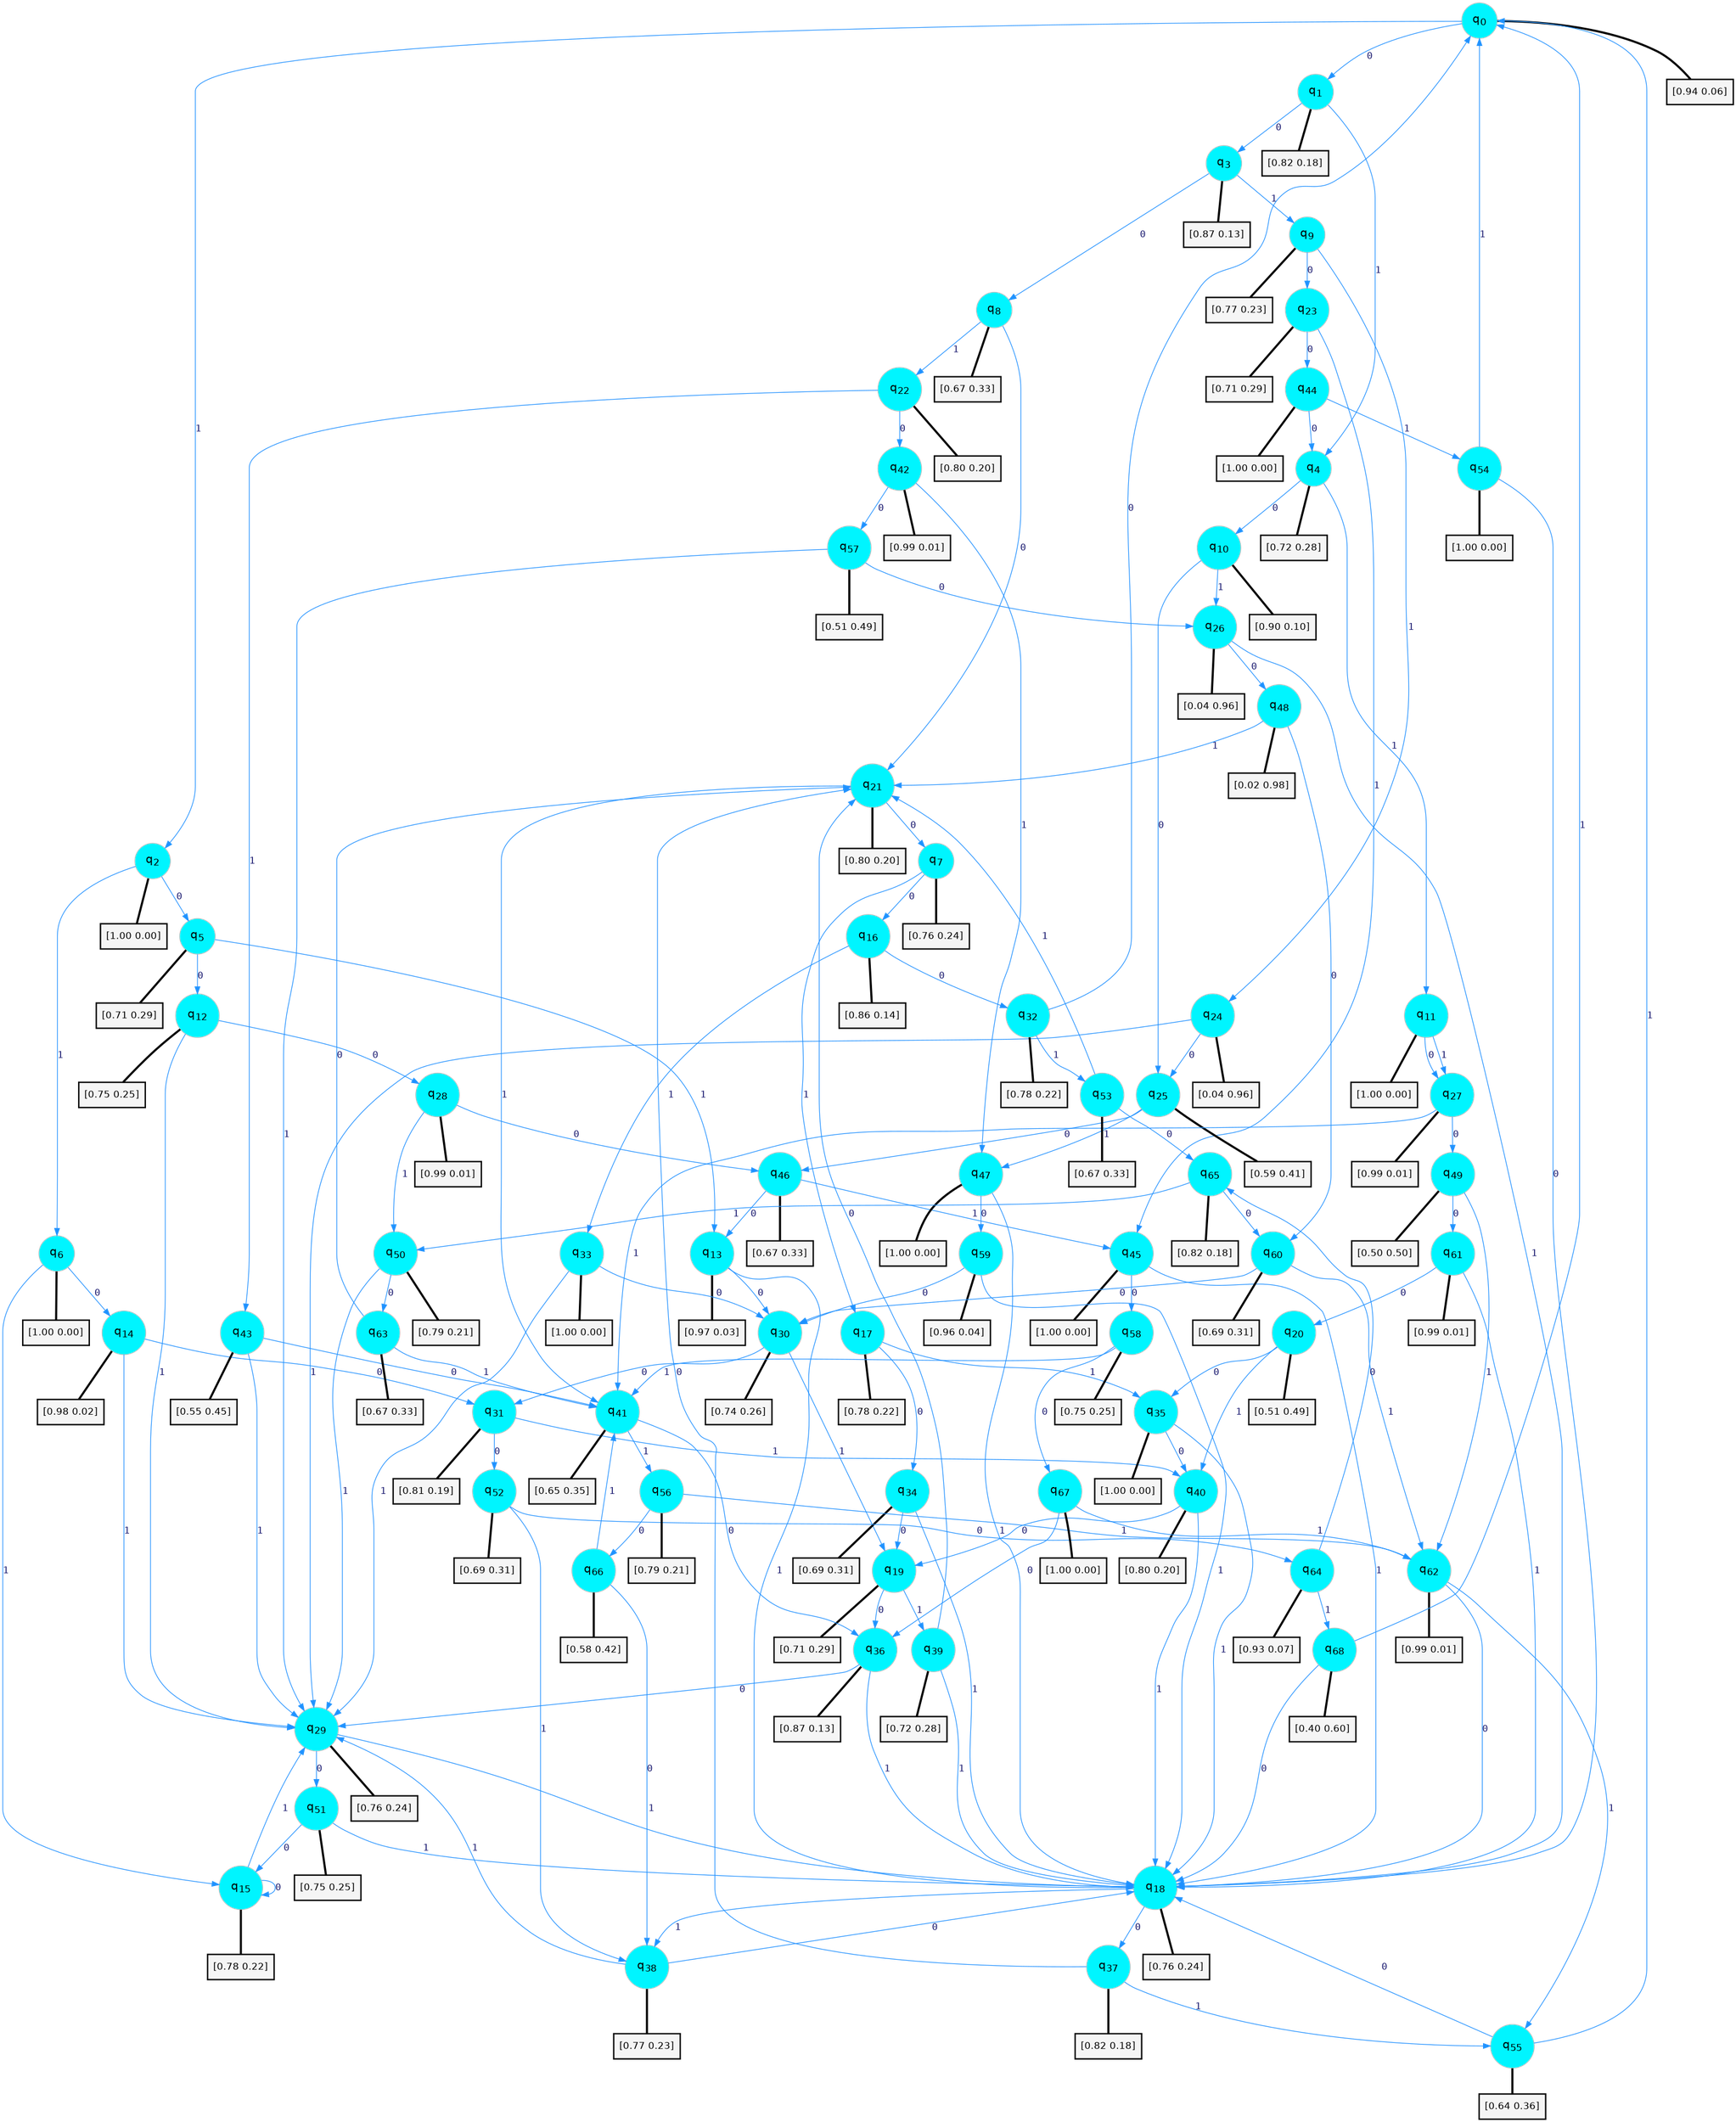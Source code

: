 digraph G {
graph [
bgcolor=transparent, dpi=300, rankdir=TD, size="40,25"];
node [
color=gray, fillcolor=turquoise1, fontcolor=black, fontname=Helvetica, fontsize=16, fontweight=bold, shape=circle, style=filled];
edge [
arrowsize=1, color=dodgerblue1, fontcolor=midnightblue, fontname=courier, fontweight=bold, penwidth=1, style=solid, weight=20];
0[label=<q<SUB>0</SUB>>];
1[label=<q<SUB>1</SUB>>];
2[label=<q<SUB>2</SUB>>];
3[label=<q<SUB>3</SUB>>];
4[label=<q<SUB>4</SUB>>];
5[label=<q<SUB>5</SUB>>];
6[label=<q<SUB>6</SUB>>];
7[label=<q<SUB>7</SUB>>];
8[label=<q<SUB>8</SUB>>];
9[label=<q<SUB>9</SUB>>];
10[label=<q<SUB>10</SUB>>];
11[label=<q<SUB>11</SUB>>];
12[label=<q<SUB>12</SUB>>];
13[label=<q<SUB>13</SUB>>];
14[label=<q<SUB>14</SUB>>];
15[label=<q<SUB>15</SUB>>];
16[label=<q<SUB>16</SUB>>];
17[label=<q<SUB>17</SUB>>];
18[label=<q<SUB>18</SUB>>];
19[label=<q<SUB>19</SUB>>];
20[label=<q<SUB>20</SUB>>];
21[label=<q<SUB>21</SUB>>];
22[label=<q<SUB>22</SUB>>];
23[label=<q<SUB>23</SUB>>];
24[label=<q<SUB>24</SUB>>];
25[label=<q<SUB>25</SUB>>];
26[label=<q<SUB>26</SUB>>];
27[label=<q<SUB>27</SUB>>];
28[label=<q<SUB>28</SUB>>];
29[label=<q<SUB>29</SUB>>];
30[label=<q<SUB>30</SUB>>];
31[label=<q<SUB>31</SUB>>];
32[label=<q<SUB>32</SUB>>];
33[label=<q<SUB>33</SUB>>];
34[label=<q<SUB>34</SUB>>];
35[label=<q<SUB>35</SUB>>];
36[label=<q<SUB>36</SUB>>];
37[label=<q<SUB>37</SUB>>];
38[label=<q<SUB>38</SUB>>];
39[label=<q<SUB>39</SUB>>];
40[label=<q<SUB>40</SUB>>];
41[label=<q<SUB>41</SUB>>];
42[label=<q<SUB>42</SUB>>];
43[label=<q<SUB>43</SUB>>];
44[label=<q<SUB>44</SUB>>];
45[label=<q<SUB>45</SUB>>];
46[label=<q<SUB>46</SUB>>];
47[label=<q<SUB>47</SUB>>];
48[label=<q<SUB>48</SUB>>];
49[label=<q<SUB>49</SUB>>];
50[label=<q<SUB>50</SUB>>];
51[label=<q<SUB>51</SUB>>];
52[label=<q<SUB>52</SUB>>];
53[label=<q<SUB>53</SUB>>];
54[label=<q<SUB>54</SUB>>];
55[label=<q<SUB>55</SUB>>];
56[label=<q<SUB>56</SUB>>];
57[label=<q<SUB>57</SUB>>];
58[label=<q<SUB>58</SUB>>];
59[label=<q<SUB>59</SUB>>];
60[label=<q<SUB>60</SUB>>];
61[label=<q<SUB>61</SUB>>];
62[label=<q<SUB>62</SUB>>];
63[label=<q<SUB>63</SUB>>];
64[label=<q<SUB>64</SUB>>];
65[label=<q<SUB>65</SUB>>];
66[label=<q<SUB>66</SUB>>];
67[label=<q<SUB>67</SUB>>];
68[label=<q<SUB>68</SUB>>];
69[label="[0.94 0.06]", shape=box,fontcolor=black, fontname=Helvetica, fontsize=14, penwidth=2, fillcolor=whitesmoke,color=black];
70[label="[0.82 0.18]", shape=box,fontcolor=black, fontname=Helvetica, fontsize=14, penwidth=2, fillcolor=whitesmoke,color=black];
71[label="[1.00 0.00]", shape=box,fontcolor=black, fontname=Helvetica, fontsize=14, penwidth=2, fillcolor=whitesmoke,color=black];
72[label="[0.87 0.13]", shape=box,fontcolor=black, fontname=Helvetica, fontsize=14, penwidth=2, fillcolor=whitesmoke,color=black];
73[label="[0.72 0.28]", shape=box,fontcolor=black, fontname=Helvetica, fontsize=14, penwidth=2, fillcolor=whitesmoke,color=black];
74[label="[0.71 0.29]", shape=box,fontcolor=black, fontname=Helvetica, fontsize=14, penwidth=2, fillcolor=whitesmoke,color=black];
75[label="[1.00 0.00]", shape=box,fontcolor=black, fontname=Helvetica, fontsize=14, penwidth=2, fillcolor=whitesmoke,color=black];
76[label="[0.76 0.24]", shape=box,fontcolor=black, fontname=Helvetica, fontsize=14, penwidth=2, fillcolor=whitesmoke,color=black];
77[label="[0.67 0.33]", shape=box,fontcolor=black, fontname=Helvetica, fontsize=14, penwidth=2, fillcolor=whitesmoke,color=black];
78[label="[0.77 0.23]", shape=box,fontcolor=black, fontname=Helvetica, fontsize=14, penwidth=2, fillcolor=whitesmoke,color=black];
79[label="[0.90 0.10]", shape=box,fontcolor=black, fontname=Helvetica, fontsize=14, penwidth=2, fillcolor=whitesmoke,color=black];
80[label="[1.00 0.00]", shape=box,fontcolor=black, fontname=Helvetica, fontsize=14, penwidth=2, fillcolor=whitesmoke,color=black];
81[label="[0.75 0.25]", shape=box,fontcolor=black, fontname=Helvetica, fontsize=14, penwidth=2, fillcolor=whitesmoke,color=black];
82[label="[0.97 0.03]", shape=box,fontcolor=black, fontname=Helvetica, fontsize=14, penwidth=2, fillcolor=whitesmoke,color=black];
83[label="[0.98 0.02]", shape=box,fontcolor=black, fontname=Helvetica, fontsize=14, penwidth=2, fillcolor=whitesmoke,color=black];
84[label="[0.78 0.22]", shape=box,fontcolor=black, fontname=Helvetica, fontsize=14, penwidth=2, fillcolor=whitesmoke,color=black];
85[label="[0.86 0.14]", shape=box,fontcolor=black, fontname=Helvetica, fontsize=14, penwidth=2, fillcolor=whitesmoke,color=black];
86[label="[0.78 0.22]", shape=box,fontcolor=black, fontname=Helvetica, fontsize=14, penwidth=2, fillcolor=whitesmoke,color=black];
87[label="[0.76 0.24]", shape=box,fontcolor=black, fontname=Helvetica, fontsize=14, penwidth=2, fillcolor=whitesmoke,color=black];
88[label="[0.71 0.29]", shape=box,fontcolor=black, fontname=Helvetica, fontsize=14, penwidth=2, fillcolor=whitesmoke,color=black];
89[label="[0.51 0.49]", shape=box,fontcolor=black, fontname=Helvetica, fontsize=14, penwidth=2, fillcolor=whitesmoke,color=black];
90[label="[0.80 0.20]", shape=box,fontcolor=black, fontname=Helvetica, fontsize=14, penwidth=2, fillcolor=whitesmoke,color=black];
91[label="[0.80 0.20]", shape=box,fontcolor=black, fontname=Helvetica, fontsize=14, penwidth=2, fillcolor=whitesmoke,color=black];
92[label="[0.71 0.29]", shape=box,fontcolor=black, fontname=Helvetica, fontsize=14, penwidth=2, fillcolor=whitesmoke,color=black];
93[label="[0.04 0.96]", shape=box,fontcolor=black, fontname=Helvetica, fontsize=14, penwidth=2, fillcolor=whitesmoke,color=black];
94[label="[0.59 0.41]", shape=box,fontcolor=black, fontname=Helvetica, fontsize=14, penwidth=2, fillcolor=whitesmoke,color=black];
95[label="[0.04 0.96]", shape=box,fontcolor=black, fontname=Helvetica, fontsize=14, penwidth=2, fillcolor=whitesmoke,color=black];
96[label="[0.99 0.01]", shape=box,fontcolor=black, fontname=Helvetica, fontsize=14, penwidth=2, fillcolor=whitesmoke,color=black];
97[label="[0.99 0.01]", shape=box,fontcolor=black, fontname=Helvetica, fontsize=14, penwidth=2, fillcolor=whitesmoke,color=black];
98[label="[0.76 0.24]", shape=box,fontcolor=black, fontname=Helvetica, fontsize=14, penwidth=2, fillcolor=whitesmoke,color=black];
99[label="[0.74 0.26]", shape=box,fontcolor=black, fontname=Helvetica, fontsize=14, penwidth=2, fillcolor=whitesmoke,color=black];
100[label="[0.81 0.19]", shape=box,fontcolor=black, fontname=Helvetica, fontsize=14, penwidth=2, fillcolor=whitesmoke,color=black];
101[label="[0.78 0.22]", shape=box,fontcolor=black, fontname=Helvetica, fontsize=14, penwidth=2, fillcolor=whitesmoke,color=black];
102[label="[1.00 0.00]", shape=box,fontcolor=black, fontname=Helvetica, fontsize=14, penwidth=2, fillcolor=whitesmoke,color=black];
103[label="[0.69 0.31]", shape=box,fontcolor=black, fontname=Helvetica, fontsize=14, penwidth=2, fillcolor=whitesmoke,color=black];
104[label="[1.00 0.00]", shape=box,fontcolor=black, fontname=Helvetica, fontsize=14, penwidth=2, fillcolor=whitesmoke,color=black];
105[label="[0.87 0.13]", shape=box,fontcolor=black, fontname=Helvetica, fontsize=14, penwidth=2, fillcolor=whitesmoke,color=black];
106[label="[0.82 0.18]", shape=box,fontcolor=black, fontname=Helvetica, fontsize=14, penwidth=2, fillcolor=whitesmoke,color=black];
107[label="[0.77 0.23]", shape=box,fontcolor=black, fontname=Helvetica, fontsize=14, penwidth=2, fillcolor=whitesmoke,color=black];
108[label="[0.72 0.28]", shape=box,fontcolor=black, fontname=Helvetica, fontsize=14, penwidth=2, fillcolor=whitesmoke,color=black];
109[label="[0.80 0.20]", shape=box,fontcolor=black, fontname=Helvetica, fontsize=14, penwidth=2, fillcolor=whitesmoke,color=black];
110[label="[0.65 0.35]", shape=box,fontcolor=black, fontname=Helvetica, fontsize=14, penwidth=2, fillcolor=whitesmoke,color=black];
111[label="[0.99 0.01]", shape=box,fontcolor=black, fontname=Helvetica, fontsize=14, penwidth=2, fillcolor=whitesmoke,color=black];
112[label="[0.55 0.45]", shape=box,fontcolor=black, fontname=Helvetica, fontsize=14, penwidth=2, fillcolor=whitesmoke,color=black];
113[label="[1.00 0.00]", shape=box,fontcolor=black, fontname=Helvetica, fontsize=14, penwidth=2, fillcolor=whitesmoke,color=black];
114[label="[1.00 0.00]", shape=box,fontcolor=black, fontname=Helvetica, fontsize=14, penwidth=2, fillcolor=whitesmoke,color=black];
115[label="[0.67 0.33]", shape=box,fontcolor=black, fontname=Helvetica, fontsize=14, penwidth=2, fillcolor=whitesmoke,color=black];
116[label="[1.00 0.00]", shape=box,fontcolor=black, fontname=Helvetica, fontsize=14, penwidth=2, fillcolor=whitesmoke,color=black];
117[label="[0.02 0.98]", shape=box,fontcolor=black, fontname=Helvetica, fontsize=14, penwidth=2, fillcolor=whitesmoke,color=black];
118[label="[0.50 0.50]", shape=box,fontcolor=black, fontname=Helvetica, fontsize=14, penwidth=2, fillcolor=whitesmoke,color=black];
119[label="[0.79 0.21]", shape=box,fontcolor=black, fontname=Helvetica, fontsize=14, penwidth=2, fillcolor=whitesmoke,color=black];
120[label="[0.75 0.25]", shape=box,fontcolor=black, fontname=Helvetica, fontsize=14, penwidth=2, fillcolor=whitesmoke,color=black];
121[label="[0.69 0.31]", shape=box,fontcolor=black, fontname=Helvetica, fontsize=14, penwidth=2, fillcolor=whitesmoke,color=black];
122[label="[0.67 0.33]", shape=box,fontcolor=black, fontname=Helvetica, fontsize=14, penwidth=2, fillcolor=whitesmoke,color=black];
123[label="[1.00 0.00]", shape=box,fontcolor=black, fontname=Helvetica, fontsize=14, penwidth=2, fillcolor=whitesmoke,color=black];
124[label="[0.64 0.36]", shape=box,fontcolor=black, fontname=Helvetica, fontsize=14, penwidth=2, fillcolor=whitesmoke,color=black];
125[label="[0.79 0.21]", shape=box,fontcolor=black, fontname=Helvetica, fontsize=14, penwidth=2, fillcolor=whitesmoke,color=black];
126[label="[0.51 0.49]", shape=box,fontcolor=black, fontname=Helvetica, fontsize=14, penwidth=2, fillcolor=whitesmoke,color=black];
127[label="[0.75 0.25]", shape=box,fontcolor=black, fontname=Helvetica, fontsize=14, penwidth=2, fillcolor=whitesmoke,color=black];
128[label="[0.96 0.04]", shape=box,fontcolor=black, fontname=Helvetica, fontsize=14, penwidth=2, fillcolor=whitesmoke,color=black];
129[label="[0.69 0.31]", shape=box,fontcolor=black, fontname=Helvetica, fontsize=14, penwidth=2, fillcolor=whitesmoke,color=black];
130[label="[0.99 0.01]", shape=box,fontcolor=black, fontname=Helvetica, fontsize=14, penwidth=2, fillcolor=whitesmoke,color=black];
131[label="[0.99 0.01]", shape=box,fontcolor=black, fontname=Helvetica, fontsize=14, penwidth=2, fillcolor=whitesmoke,color=black];
132[label="[0.67 0.33]", shape=box,fontcolor=black, fontname=Helvetica, fontsize=14, penwidth=2, fillcolor=whitesmoke,color=black];
133[label="[0.93 0.07]", shape=box,fontcolor=black, fontname=Helvetica, fontsize=14, penwidth=2, fillcolor=whitesmoke,color=black];
134[label="[0.82 0.18]", shape=box,fontcolor=black, fontname=Helvetica, fontsize=14, penwidth=2, fillcolor=whitesmoke,color=black];
135[label="[0.58 0.42]", shape=box,fontcolor=black, fontname=Helvetica, fontsize=14, penwidth=2, fillcolor=whitesmoke,color=black];
136[label="[1.00 0.00]", shape=box,fontcolor=black, fontname=Helvetica, fontsize=14, penwidth=2, fillcolor=whitesmoke,color=black];
137[label="[0.40 0.60]", shape=box,fontcolor=black, fontname=Helvetica, fontsize=14, penwidth=2, fillcolor=whitesmoke,color=black];
0->1 [label=0];
0->2 [label=1];
0->69 [arrowhead=none, penwidth=3,color=black];
1->3 [label=0];
1->4 [label=1];
1->70 [arrowhead=none, penwidth=3,color=black];
2->5 [label=0];
2->6 [label=1];
2->71 [arrowhead=none, penwidth=3,color=black];
3->8 [label=0];
3->9 [label=1];
3->72 [arrowhead=none, penwidth=3,color=black];
4->10 [label=0];
4->11 [label=1];
4->73 [arrowhead=none, penwidth=3,color=black];
5->12 [label=0];
5->13 [label=1];
5->74 [arrowhead=none, penwidth=3,color=black];
6->14 [label=0];
6->15 [label=1];
6->75 [arrowhead=none, penwidth=3,color=black];
7->16 [label=0];
7->17 [label=1];
7->76 [arrowhead=none, penwidth=3,color=black];
8->21 [label=0];
8->22 [label=1];
8->77 [arrowhead=none, penwidth=3,color=black];
9->23 [label=0];
9->24 [label=1];
9->78 [arrowhead=none, penwidth=3,color=black];
10->25 [label=0];
10->26 [label=1];
10->79 [arrowhead=none, penwidth=3,color=black];
11->27 [label=0];
11->27 [label=1];
11->80 [arrowhead=none, penwidth=3,color=black];
12->28 [label=0];
12->29 [label=1];
12->81 [arrowhead=none, penwidth=3,color=black];
13->30 [label=0];
13->18 [label=1];
13->82 [arrowhead=none, penwidth=3,color=black];
14->31 [label=0];
14->29 [label=1];
14->83 [arrowhead=none, penwidth=3,color=black];
15->15 [label=0];
15->29 [label=1];
15->84 [arrowhead=none, penwidth=3,color=black];
16->32 [label=0];
16->33 [label=1];
16->85 [arrowhead=none, penwidth=3,color=black];
17->34 [label=0];
17->35 [label=1];
17->86 [arrowhead=none, penwidth=3,color=black];
18->37 [label=0];
18->38 [label=1];
18->87 [arrowhead=none, penwidth=3,color=black];
19->36 [label=0];
19->39 [label=1];
19->88 [arrowhead=none, penwidth=3,color=black];
20->35 [label=0];
20->40 [label=1];
20->89 [arrowhead=none, penwidth=3,color=black];
21->7 [label=0];
21->41 [label=1];
21->90 [arrowhead=none, penwidth=3,color=black];
22->42 [label=0];
22->43 [label=1];
22->91 [arrowhead=none, penwidth=3,color=black];
23->44 [label=0];
23->45 [label=1];
23->92 [arrowhead=none, penwidth=3,color=black];
24->25 [label=0];
24->29 [label=1];
24->93 [arrowhead=none, penwidth=3,color=black];
25->46 [label=0];
25->47 [label=1];
25->94 [arrowhead=none, penwidth=3,color=black];
26->48 [label=0];
26->18 [label=1];
26->95 [arrowhead=none, penwidth=3,color=black];
27->49 [label=0];
27->41 [label=1];
27->96 [arrowhead=none, penwidth=3,color=black];
28->46 [label=0];
28->50 [label=1];
28->97 [arrowhead=none, penwidth=3,color=black];
29->51 [label=0];
29->18 [label=1];
29->98 [arrowhead=none, penwidth=3,color=black];
30->31 [label=0];
30->19 [label=1];
30->99 [arrowhead=none, penwidth=3,color=black];
31->52 [label=0];
31->40 [label=1];
31->100 [arrowhead=none, penwidth=3,color=black];
32->0 [label=0];
32->53 [label=1];
32->101 [arrowhead=none, penwidth=3,color=black];
33->30 [label=0];
33->29 [label=1];
33->102 [arrowhead=none, penwidth=3,color=black];
34->19 [label=0];
34->18 [label=1];
34->103 [arrowhead=none, penwidth=3,color=black];
35->40 [label=0];
35->18 [label=1];
35->104 [arrowhead=none, penwidth=3,color=black];
36->29 [label=0];
36->18 [label=1];
36->105 [arrowhead=none, penwidth=3,color=black];
37->21 [label=0];
37->55 [label=1];
37->106 [arrowhead=none, penwidth=3,color=black];
38->18 [label=0];
38->29 [label=1];
38->107 [arrowhead=none, penwidth=3,color=black];
39->21 [label=0];
39->18 [label=1];
39->108 [arrowhead=none, penwidth=3,color=black];
40->19 [label=0];
40->18 [label=1];
40->109 [arrowhead=none, penwidth=3,color=black];
41->36 [label=0];
41->56 [label=1];
41->110 [arrowhead=none, penwidth=3,color=black];
42->57 [label=0];
42->47 [label=1];
42->111 [arrowhead=none, penwidth=3,color=black];
43->41 [label=0];
43->29 [label=1];
43->112 [arrowhead=none, penwidth=3,color=black];
44->4 [label=0];
44->54 [label=1];
44->113 [arrowhead=none, penwidth=3,color=black];
45->58 [label=0];
45->18 [label=1];
45->114 [arrowhead=none, penwidth=3,color=black];
46->13 [label=0];
46->45 [label=1];
46->115 [arrowhead=none, penwidth=3,color=black];
47->59 [label=0];
47->18 [label=1];
47->116 [arrowhead=none, penwidth=3,color=black];
48->60 [label=0];
48->21 [label=1];
48->117 [arrowhead=none, penwidth=3,color=black];
49->61 [label=0];
49->62 [label=1];
49->118 [arrowhead=none, penwidth=3,color=black];
50->63 [label=0];
50->29 [label=1];
50->119 [arrowhead=none, penwidth=3,color=black];
51->15 [label=0];
51->18 [label=1];
51->120 [arrowhead=none, penwidth=3,color=black];
52->64 [label=0];
52->38 [label=1];
52->121 [arrowhead=none, penwidth=3,color=black];
53->65 [label=0];
53->21 [label=1];
53->122 [arrowhead=none, penwidth=3,color=black];
54->18 [label=0];
54->0 [label=1];
54->123 [arrowhead=none, penwidth=3,color=black];
55->18 [label=0];
55->0 [label=1];
55->124 [arrowhead=none, penwidth=3,color=black];
56->66 [label=0];
56->62 [label=1];
56->125 [arrowhead=none, penwidth=3,color=black];
57->26 [label=0];
57->29 [label=1];
57->126 [arrowhead=none, penwidth=3,color=black];
58->67 [label=0];
58->41 [label=1];
58->127 [arrowhead=none, penwidth=3,color=black];
59->30 [label=0];
59->18 [label=1];
59->128 [arrowhead=none, penwidth=3,color=black];
60->30 [label=0];
60->62 [label=1];
60->129 [arrowhead=none, penwidth=3,color=black];
61->20 [label=0];
61->18 [label=1];
61->130 [arrowhead=none, penwidth=3,color=black];
62->18 [label=0];
62->55 [label=1];
62->131 [arrowhead=none, penwidth=3,color=black];
63->21 [label=0];
63->41 [label=1];
63->132 [arrowhead=none, penwidth=3,color=black];
64->65 [label=0];
64->68 [label=1];
64->133 [arrowhead=none, penwidth=3,color=black];
65->60 [label=0];
65->50 [label=1];
65->134 [arrowhead=none, penwidth=3,color=black];
66->38 [label=0];
66->41 [label=1];
66->135 [arrowhead=none, penwidth=3,color=black];
67->36 [label=0];
67->62 [label=1];
67->136 [arrowhead=none, penwidth=3,color=black];
68->18 [label=0];
68->0 [label=1];
68->137 [arrowhead=none, penwidth=3,color=black];
}
